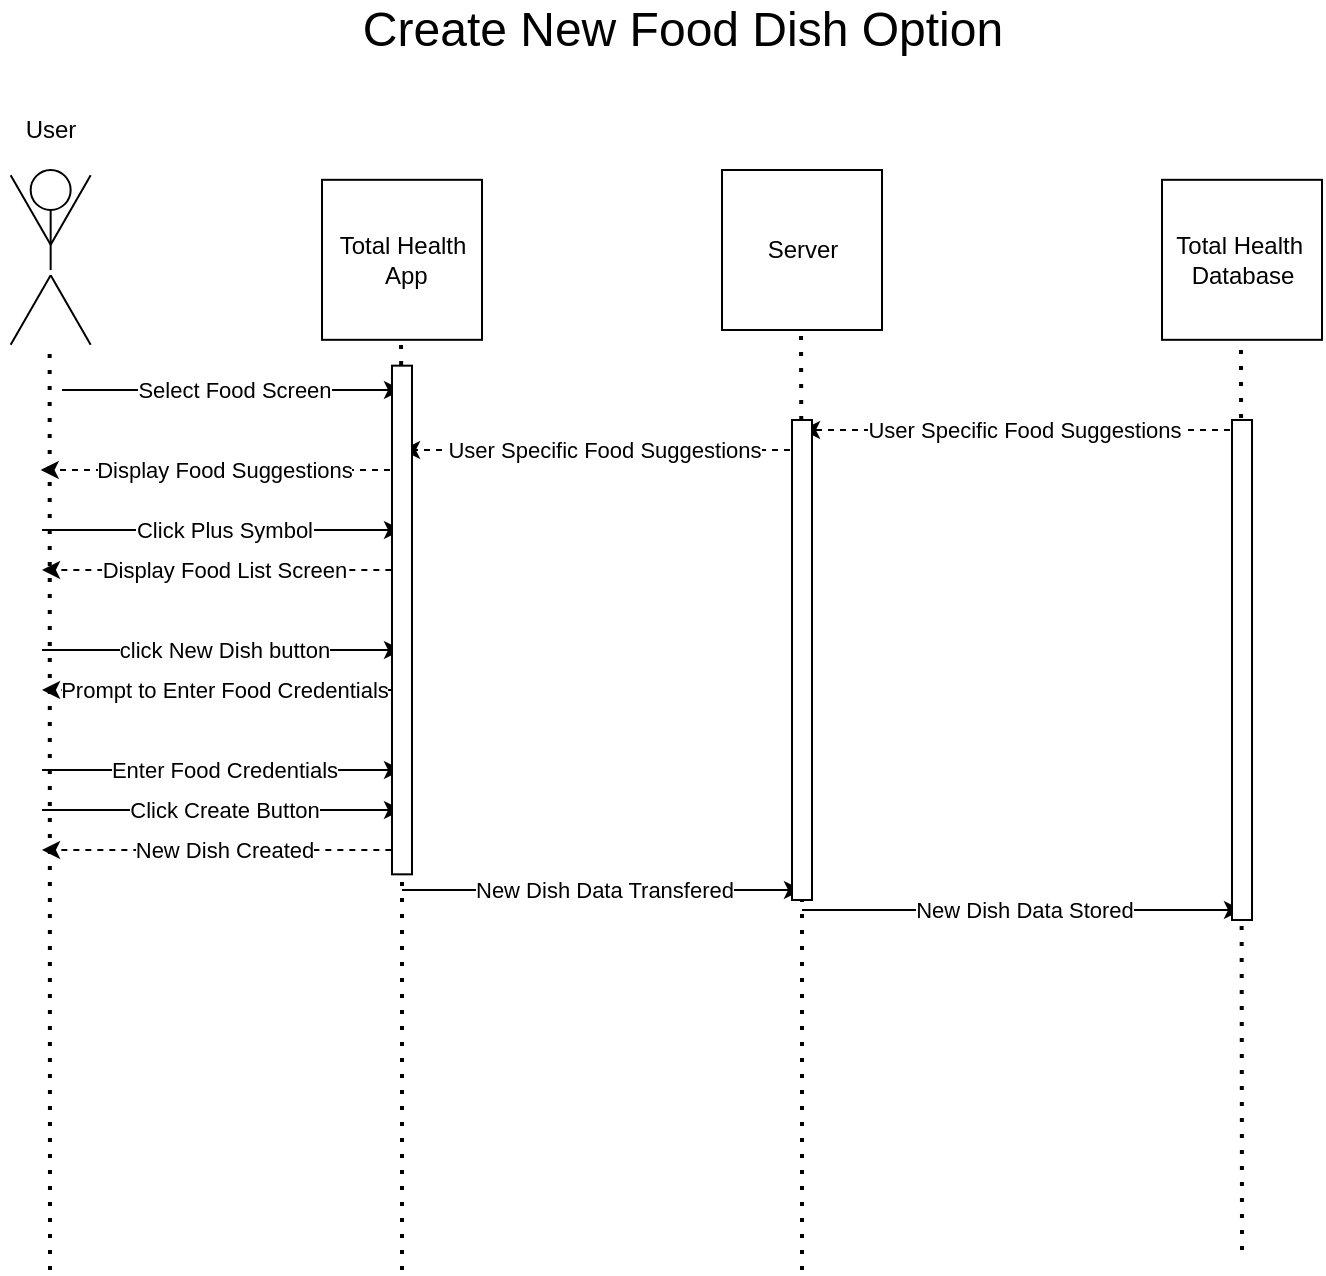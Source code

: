 <mxfile version="15.8.7" type="device"><diagram id="kgpKYQtTHZ0yAKxKKP6v" name="Page-1"><mxGraphModel dx="1102" dy="1025" grid="1" gridSize="10" guides="1" tooltips="1" connect="1" arrows="1" fold="1" page="1" pageScale="1" pageWidth="850" pageHeight="1100" math="0" shadow="0"><root><mxCell id="0"/><mxCell id="1" parent="0"/><mxCell id="al4IAgw9TmF8qwC-b1d_-42" value="" style="group" vertex="1" connectable="0" parent="1"><mxGeometry x="80.0" y="150" width="48.66" height="89.821" as="geometry"/></mxCell><mxCell id="al4IAgw9TmF8qwC-b1d_-43" value="" style="ellipse;whiteSpace=wrap;html=1;aspect=fixed;fillColor=none;" vertex="1" parent="al4IAgw9TmF8qwC-b1d_-42"><mxGeometry x="14.33" width="20" height="20" as="geometry"/></mxCell><mxCell id="al4IAgw9TmF8qwC-b1d_-44" value="" style="line;strokeWidth=1;direction=south;html=1;fillColor=none;" vertex="1" parent="al4IAgw9TmF8qwC-b1d_-42"><mxGeometry x="19.33" y="20" width="10" height="30" as="geometry"/></mxCell><mxCell id="al4IAgw9TmF8qwC-b1d_-45" value="" style="line;strokeWidth=1;direction=south;html=1;fillColor=none;rotation=30;" vertex="1" parent="al4IAgw9TmF8qwC-b1d_-42"><mxGeometry x="9.33" y="50" width="10" height="40" as="geometry"/></mxCell><mxCell id="al4IAgw9TmF8qwC-b1d_-46" value="" style="line;strokeWidth=1;direction=south;html=1;fillColor=none;rotation=-30;" vertex="1" parent="al4IAgw9TmF8qwC-b1d_-42"><mxGeometry x="29.33" y="50" width="10" height="40" as="geometry"/></mxCell><mxCell id="al4IAgw9TmF8qwC-b1d_-47" value="" style="line;strokeWidth=1;direction=south;html=1;fillColor=none;rotation=-150;" vertex="1" parent="al4IAgw9TmF8qwC-b1d_-42"><mxGeometry x="29.33" y="-0.001" width="10" height="40" as="geometry"/></mxCell><mxCell id="al4IAgw9TmF8qwC-b1d_-48" value="" style="line;strokeWidth=1;direction=south;html=1;fillColor=none;rotation=-210;" vertex="1" parent="al4IAgw9TmF8qwC-b1d_-42"><mxGeometry x="9.33" y="-0.001" width="10" height="40" as="geometry"/></mxCell><mxCell id="al4IAgw9TmF8qwC-b1d_-49" value="" style="whiteSpace=wrap;html=1;aspect=fixed;strokeWidth=1;fillColor=none;" vertex="1" parent="1"><mxGeometry x="240" y="154.91" width="80" height="80" as="geometry"/></mxCell><mxCell id="al4IAgw9TmF8qwC-b1d_-50" value="" style="whiteSpace=wrap;html=1;aspect=fixed;strokeWidth=1;fillColor=none;" vertex="1" parent="1"><mxGeometry x="440" y="150" width="80" height="80" as="geometry"/></mxCell><mxCell id="al4IAgw9TmF8qwC-b1d_-51" value="" style="whiteSpace=wrap;html=1;aspect=fixed;strokeWidth=1;fillColor=none;" vertex="1" parent="1"><mxGeometry x="660" y="154.91" width="80" height="80" as="geometry"/></mxCell><mxCell id="al4IAgw9TmF8qwC-b1d_-52" value="" style="endArrow=none;dashed=1;html=1;dashPattern=1 3;strokeWidth=2;rounded=0;" edge="1" parent="1"><mxGeometry width="50" height="50" relative="1" as="geometry"><mxPoint x="104.0" y="700" as="sourcePoint"/><mxPoint x="103.83" y="239.82" as="targetPoint"/></mxGeometry></mxCell><mxCell id="al4IAgw9TmF8qwC-b1d_-53" value="" style="endArrow=none;dashed=1;html=1;dashPattern=1 3;strokeWidth=2;rounded=0;startArrow=none;" edge="1" parent="1"><mxGeometry width="50" height="50" relative="1" as="geometry"><mxPoint x="279.579" y="247.5" as="sourcePoint"/><mxPoint x="279.5" y="234.91" as="targetPoint"/></mxGeometry></mxCell><mxCell id="al4IAgw9TmF8qwC-b1d_-54" value="" style="endArrow=none;dashed=1;html=1;dashPattern=1 3;strokeWidth=2;rounded=0;startArrow=none;" edge="1" parent="1" source="al4IAgw9TmF8qwC-b1d_-97"><mxGeometry width="50" height="50" relative="1" as="geometry"><mxPoint x="480" y="700" as="sourcePoint"/><mxPoint x="479.5" y="230" as="targetPoint"/></mxGeometry></mxCell><mxCell id="al4IAgw9TmF8qwC-b1d_-55" value="" style="endArrow=none;dashed=1;html=1;dashPattern=1 3;strokeWidth=2;rounded=0;startArrow=none;" edge="1" parent="1"><mxGeometry width="50" height="50" relative="1" as="geometry"><mxPoint x="700" y="690" as="sourcePoint"/><mxPoint x="699.5" y="234.91" as="targetPoint"/></mxGeometry></mxCell><mxCell id="al4IAgw9TmF8qwC-b1d_-56" value="Total Health&lt;br&gt;&amp;nbsp;App" style="text;html=1;resizable=0;autosize=1;align=center;verticalAlign=middle;points=[];fillColor=none;strokeColor=none;rounded=0;" vertex="1" parent="1"><mxGeometry x="240" y="179.91" width="80" height="30" as="geometry"/></mxCell><mxCell id="al4IAgw9TmF8qwC-b1d_-57" value="Server" style="text;html=1;resizable=0;autosize=1;align=center;verticalAlign=middle;points=[];fillColor=none;strokeColor=none;rounded=0;" vertex="1" parent="1"><mxGeometry x="455" y="180" width="50" height="20" as="geometry"/></mxCell><mxCell id="al4IAgw9TmF8qwC-b1d_-58" value="Total Health&amp;nbsp;&lt;br&gt;Database" style="text;html=1;resizable=0;autosize=1;align=center;verticalAlign=middle;points=[];fillColor=none;strokeColor=none;rounded=0;" vertex="1" parent="1"><mxGeometry x="660" y="179.91" width="80" height="30" as="geometry"/></mxCell><mxCell id="al4IAgw9TmF8qwC-b1d_-59" value="User" style="text;html=1;resizable=0;autosize=1;align=center;verticalAlign=middle;points=[];fillColor=none;strokeColor=none;rounded=0;" vertex="1" parent="1"><mxGeometry x="84.33" y="120" width="40" height="20" as="geometry"/></mxCell><mxCell id="al4IAgw9TmF8qwC-b1d_-60" value="" style="endArrow=classic;html=1;rounded=0;" edge="1" parent="1"><mxGeometry relative="1" as="geometry"><mxPoint x="110" y="260" as="sourcePoint"/><mxPoint x="280" y="260" as="targetPoint"/></mxGeometry></mxCell><mxCell id="al4IAgw9TmF8qwC-b1d_-61" value="Select Food Screen" style="edgeLabel;resizable=0;html=1;align=center;verticalAlign=middle;strokeWidth=1;fillColor=none;" connectable="0" vertex="1" parent="al4IAgw9TmF8qwC-b1d_-60"><mxGeometry relative="1" as="geometry"><mxPoint x="1" as="offset"/></mxGeometry></mxCell><mxCell id="al4IAgw9TmF8qwC-b1d_-62" value="" style="endArrow=classic;html=1;rounded=0;dashed=1;" edge="1" parent="1"><mxGeometry relative="1" as="geometry"><mxPoint x="700" y="280" as="sourcePoint"/><mxPoint x="480" y="280" as="targetPoint"/></mxGeometry></mxCell><mxCell id="al4IAgw9TmF8qwC-b1d_-63" value="User Specific Food Suggestions" style="edgeLabel;resizable=0;html=1;align=center;verticalAlign=middle;strokeWidth=1;fillColor=none;" connectable="0" vertex="1" parent="al4IAgw9TmF8qwC-b1d_-62"><mxGeometry relative="1" as="geometry"><mxPoint x="1" as="offset"/></mxGeometry></mxCell><mxCell id="al4IAgw9TmF8qwC-b1d_-64" value="" style="endArrow=none;dashed=1;html=1;dashPattern=1 3;strokeWidth=2;rounded=0;" edge="1" parent="1"><mxGeometry width="50" height="50" relative="1" as="geometry"><mxPoint x="280" y="700" as="sourcePoint"/><mxPoint x="280" y="290" as="targetPoint"/></mxGeometry></mxCell><mxCell id="al4IAgw9TmF8qwC-b1d_-65" value="" style="endArrow=none;dashed=1;html=1;dashPattern=1 3;strokeWidth=2;rounded=0;startArrow=none;" edge="1" parent="1"><mxGeometry width="50" height="50" relative="1" as="geometry"><mxPoint x="279.672" y="290" as="sourcePoint"/><mxPoint x="279.115" y="247.5" as="targetPoint"/></mxGeometry></mxCell><mxCell id="al4IAgw9TmF8qwC-b1d_-67" value="&lt;font style=&quot;font-size: 24px&quot;&gt;Create New Food Dish Option&lt;br&gt;&lt;/font&gt;" style="text;html=1;align=center;verticalAlign=middle;resizable=0;points=[];autosize=1;strokeColor=none;fillColor=none;" vertex="1" parent="1"><mxGeometry x="250" y="70" width="340" height="20" as="geometry"/></mxCell><mxCell id="al4IAgw9TmF8qwC-b1d_-68" value="" style="endArrow=classic;html=1;rounded=0;" edge="1" parent="1"><mxGeometry relative="1" as="geometry"><mxPoint x="100" y="330" as="sourcePoint"/><mxPoint x="280" y="330" as="targetPoint"/></mxGeometry></mxCell><mxCell id="al4IAgw9TmF8qwC-b1d_-69" value="Click Plus Symbol" style="edgeLabel;resizable=0;html=1;align=center;verticalAlign=middle;strokeWidth=1;fillColor=none;" connectable="0" vertex="1" parent="al4IAgw9TmF8qwC-b1d_-68"><mxGeometry relative="1" as="geometry"><mxPoint x="1" as="offset"/></mxGeometry></mxCell><mxCell id="al4IAgw9TmF8qwC-b1d_-70" value="" style="endArrow=classic;html=1;rounded=0;dashed=1;" edge="1" parent="1"><mxGeometry relative="1" as="geometry"><mxPoint x="480" y="290" as="sourcePoint"/><mxPoint x="280" y="290" as="targetPoint"/></mxGeometry></mxCell><mxCell id="al4IAgw9TmF8qwC-b1d_-71" value="User Specific Food Suggestions" style="edgeLabel;resizable=0;html=1;align=center;verticalAlign=middle;strokeWidth=1;fillColor=none;" connectable="0" vertex="1" parent="al4IAgw9TmF8qwC-b1d_-70"><mxGeometry relative="1" as="geometry"><mxPoint x="1" as="offset"/></mxGeometry></mxCell><mxCell id="al4IAgw9TmF8qwC-b1d_-72" value="" style="endArrow=classic;html=1;rounded=0;dashed=1;" edge="1" parent="1"><mxGeometry relative="1" as="geometry"><mxPoint x="280" y="300" as="sourcePoint"/><mxPoint x="99.33" y="300" as="targetPoint"/></mxGeometry></mxCell><mxCell id="al4IAgw9TmF8qwC-b1d_-73" value="Display Food Suggestions" style="edgeLabel;resizable=0;html=1;align=center;verticalAlign=middle;strokeWidth=1;fillColor=none;" connectable="0" vertex="1" parent="al4IAgw9TmF8qwC-b1d_-72"><mxGeometry relative="1" as="geometry"><mxPoint x="1" as="offset"/></mxGeometry></mxCell><mxCell id="al4IAgw9TmF8qwC-b1d_-74" value="" style="endArrow=classic;html=1;rounded=0;dashed=1;" edge="1" parent="1"><mxGeometry relative="1" as="geometry"><mxPoint x="280.67" y="350" as="sourcePoint"/><mxPoint x="100.0" y="350" as="targetPoint"/></mxGeometry></mxCell><mxCell id="al4IAgw9TmF8qwC-b1d_-75" value="Display Food List Screen" style="edgeLabel;resizable=0;html=1;align=center;verticalAlign=middle;strokeWidth=1;fillColor=none;" connectable="0" vertex="1" parent="al4IAgw9TmF8qwC-b1d_-74"><mxGeometry relative="1" as="geometry"><mxPoint x="1" as="offset"/></mxGeometry></mxCell><mxCell id="al4IAgw9TmF8qwC-b1d_-76" value="" style="endArrow=classic;html=1;rounded=0;" edge="1" parent="1"><mxGeometry relative="1" as="geometry"><mxPoint x="100" y="390" as="sourcePoint"/><mxPoint x="280" y="390" as="targetPoint"/></mxGeometry></mxCell><mxCell id="al4IAgw9TmF8qwC-b1d_-77" value="click New Dish button" style="edgeLabel;resizable=0;html=1;align=center;verticalAlign=middle;strokeWidth=1;fillColor=none;" connectable="0" vertex="1" parent="al4IAgw9TmF8qwC-b1d_-76"><mxGeometry relative="1" as="geometry"><mxPoint x="1" as="offset"/></mxGeometry></mxCell><mxCell id="al4IAgw9TmF8qwC-b1d_-78" value="" style="endArrow=classic;html=1;rounded=0;dashed=1;" edge="1" parent="1"><mxGeometry relative="1" as="geometry"><mxPoint x="280.67" y="410" as="sourcePoint"/><mxPoint x="100" y="410" as="targetPoint"/></mxGeometry></mxCell><mxCell id="al4IAgw9TmF8qwC-b1d_-79" value="Prompt to Enter Food Credentials" style="edgeLabel;resizable=0;html=1;align=center;verticalAlign=middle;strokeWidth=1;fillColor=none;" connectable="0" vertex="1" parent="al4IAgw9TmF8qwC-b1d_-78"><mxGeometry relative="1" as="geometry"><mxPoint x="1" as="offset"/></mxGeometry></mxCell><mxCell id="al4IAgw9TmF8qwC-b1d_-80" value="" style="endArrow=classic;html=1;rounded=0;" edge="1" parent="1"><mxGeometry relative="1" as="geometry"><mxPoint x="100" y="450" as="sourcePoint"/><mxPoint x="280" y="450" as="targetPoint"/></mxGeometry></mxCell><mxCell id="al4IAgw9TmF8qwC-b1d_-81" value="Enter Food Credentials" style="edgeLabel;resizable=0;html=1;align=center;verticalAlign=middle;strokeWidth=1;fillColor=none;" connectable="0" vertex="1" parent="al4IAgw9TmF8qwC-b1d_-80"><mxGeometry relative="1" as="geometry"><mxPoint x="1" as="offset"/></mxGeometry></mxCell><mxCell id="al4IAgw9TmF8qwC-b1d_-82" value="" style="endArrow=classic;html=1;rounded=0;" edge="1" parent="1"><mxGeometry relative="1" as="geometry"><mxPoint x="100" y="470" as="sourcePoint"/><mxPoint x="280" y="470" as="targetPoint"/></mxGeometry></mxCell><mxCell id="al4IAgw9TmF8qwC-b1d_-83" value="Click Create Button" style="edgeLabel;resizable=0;html=1;align=center;verticalAlign=middle;strokeWidth=1;fillColor=none;" connectable="0" vertex="1" parent="al4IAgw9TmF8qwC-b1d_-82"><mxGeometry relative="1" as="geometry"><mxPoint x="1" as="offset"/></mxGeometry></mxCell><mxCell id="al4IAgw9TmF8qwC-b1d_-84" value="" style="endArrow=classic;html=1;rounded=0;dashed=1;" edge="1" parent="1"><mxGeometry relative="1" as="geometry"><mxPoint x="280.67" y="490" as="sourcePoint"/><mxPoint x="100" y="490" as="targetPoint"/></mxGeometry></mxCell><mxCell id="al4IAgw9TmF8qwC-b1d_-85" value="New Dish Created" style="edgeLabel;resizable=0;html=1;align=center;verticalAlign=middle;strokeWidth=1;fillColor=none;" connectable="0" vertex="1" parent="al4IAgw9TmF8qwC-b1d_-84"><mxGeometry relative="1" as="geometry"><mxPoint x="1" as="offset"/></mxGeometry></mxCell><mxCell id="al4IAgw9TmF8qwC-b1d_-86" value="" style="endArrow=classic;html=1;rounded=0;" edge="1" parent="1"><mxGeometry relative="1" as="geometry"><mxPoint x="280" y="510" as="sourcePoint"/><mxPoint x="480" y="510" as="targetPoint"/></mxGeometry></mxCell><mxCell id="al4IAgw9TmF8qwC-b1d_-87" value="New Dish Data Transfered" style="edgeLabel;resizable=0;html=1;align=center;verticalAlign=middle;strokeWidth=1;fillColor=none;" connectable="0" vertex="1" parent="al4IAgw9TmF8qwC-b1d_-86"><mxGeometry relative="1" as="geometry"><mxPoint x="1" as="offset"/></mxGeometry></mxCell><mxCell id="al4IAgw9TmF8qwC-b1d_-88" value="" style="endArrow=classic;html=1;rounded=0;" edge="1" parent="1"><mxGeometry relative="1" as="geometry"><mxPoint x="480" y="520" as="sourcePoint"/><mxPoint x="700" y="520" as="targetPoint"/></mxGeometry></mxCell><mxCell id="al4IAgw9TmF8qwC-b1d_-89" value="New Dish Data Stored" style="edgeLabel;resizable=0;html=1;align=center;verticalAlign=middle;strokeWidth=1;fillColor=none;" connectable="0" vertex="1" parent="al4IAgw9TmF8qwC-b1d_-88"><mxGeometry relative="1" as="geometry"><mxPoint x="1" as="offset"/></mxGeometry></mxCell><mxCell id="al4IAgw9TmF8qwC-b1d_-90" value="" style="rounded=0;whiteSpace=wrap;html=1;rotation=-90;" vertex="1" parent="1"><mxGeometry x="152.83" y="370" width="254.33" height="10" as="geometry"/></mxCell><mxCell id="al4IAgw9TmF8qwC-b1d_-97" value="" style="rounded=0;whiteSpace=wrap;html=1;rotation=-90;" vertex="1" parent="1"><mxGeometry x="360" y="390" width="240" height="10" as="geometry"/></mxCell><mxCell id="al4IAgw9TmF8qwC-b1d_-98" value="" style="endArrow=none;dashed=1;html=1;dashPattern=1 3;strokeWidth=2;rounded=0;startArrow=none;" edge="1" parent="1" target="al4IAgw9TmF8qwC-b1d_-97"><mxGeometry width="50" height="50" relative="1" as="geometry"><mxPoint x="480" y="700" as="sourcePoint"/><mxPoint x="479.5" y="230" as="targetPoint"/></mxGeometry></mxCell><mxCell id="al4IAgw9TmF8qwC-b1d_-99" value="" style="rounded=0;whiteSpace=wrap;html=1;rotation=-90;" vertex="1" parent="1"><mxGeometry x="575" y="395" width="250.01" height="10" as="geometry"/></mxCell></root></mxGraphModel></diagram></mxfile>
